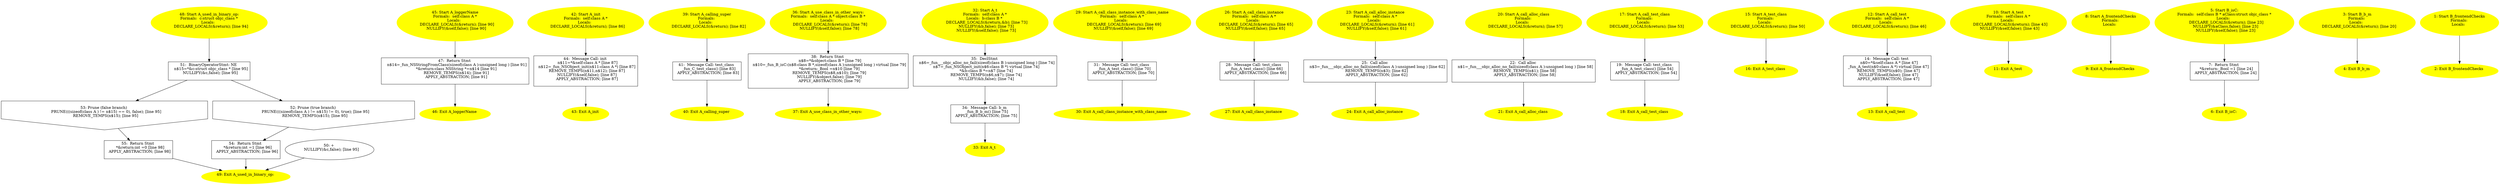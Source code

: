 digraph iCFG {
55 [label="55:  Return Stmt \n   *&return:int =0 [line 98]\n  APPLY_ABSTRACTION; [line 98]\n " shape="box"]
	

	 55 -> 49 ;
54 [label="54:  Return Stmt \n   *&return:int =1 [line 96]\n  APPLY_ABSTRACTION; [line 96]\n " shape="box"]
	

	 54 -> 49 ;
53 [label="53: Prune (false branch) \n   PRUNE(((sizeof(class A ) != n$15) == 0), false); [line 95]\n  REMOVE_TEMPS(n$15); [line 95]\n " shape="invhouse"]
	

	 53 -> 55 ;
52 [label="52: Prune (true branch) \n   PRUNE(((sizeof(class A ) != n$15) != 0), true); [line 95]\n  REMOVE_TEMPS(n$15); [line 95]\n " shape="invhouse"]
	

	 52 -> 54 ;
51 [label="51:  BinaryOperatorStmt: NE \n   n$15=*&c:struct objc_class * [line 95]\n  NULLIFY(&c,false); [line 95]\n " shape="box"]
	

	 51 -> 52 ;
	 51 -> 53 ;
50 [label="50: + \n   NULLIFY(&c,false); [line 95]\n " ]
	

	 50 -> 49 ;
49 [label="49: Exit A_used_in_binary_op: \n  " color=yellow style=filled]
	

48 [label="48: Start A_used_in_binary_op:\nFormals:  c:struct objc_class *\nLocals:  \n   DECLARE_LOCALS(&return); [line 94]\n " color=yellow style=filled]
	

	 48 -> 51 ;
47 [label="47:  Return Stmt \n   n$14=_fun_NSStringFromClass(sizeof(class A ):unsigned long ) [line 91]\n  *&return:class NSString *=n$14 [line 91]\n  REMOVE_TEMPS(n$14); [line 91]\n  APPLY_ABSTRACTION; [line 91]\n " shape="box"]
	

	 47 -> 46 ;
46 [label="46: Exit A_loggerName \n  " color=yellow style=filled]
	

45 [label="45: Start A_loggerName\nFormals:  self:class A *\nLocals:  \n   DECLARE_LOCALS(&return); [line 90]\n  NULLIFY(&self,false); [line 90]\n " color=yellow style=filled]
	

	 45 -> 47 ;
44 [label="44:  Message Call: init \n   n$11=*&self:class A * [line 87]\n  n$12=_fun_NSObject_init(n$11:class A *) [line 87]\n  REMOVE_TEMPS(n$11,n$12); [line 87]\n  NULLIFY(&self,false); [line 87]\n  APPLY_ABSTRACTION; [line 87]\n " shape="box"]
	

	 44 -> 43 ;
43 [label="43: Exit A_init \n  " color=yellow style=filled]
	

42 [label="42: Start A_init\nFormals:  self:class A *\nLocals:  \n   DECLARE_LOCALS(&return); [line 86]\n " color=yellow style=filled]
	

	 42 -> 44 ;
41 [label="41:  Message Call: test_class \n   _fun_C_test_class() [line 83]\n  APPLY_ABSTRACTION; [line 83]\n " shape="box"]
	

	 41 -> 40 ;
40 [label="40: Exit A_calling_super \n  " color=yellow style=filled]
	

39 [label="39: Start A_calling_super\nFormals: \nLocals:  \n   DECLARE_LOCALS(&return); [line 82]\n " color=yellow style=filled]
	

	 39 -> 41 ;
38 [label="38:  Return Stmt \n   n$8=*&object:class B * [line 79]\n  n$10=_fun_B_isC:(n$8:class B *,sizeof(class A ):unsigned long ) virtual [line 79]\n  *&return:_Bool =n$10 [line 79]\n  REMOVE_TEMPS(n$8,n$10); [line 79]\n  NULLIFY(&object,false); [line 79]\n  APPLY_ABSTRACTION; [line 79]\n " shape="box"]
	

	 38 -> 37 ;
37 [label="37: Exit A_use_class_in_other_ways: \n  " color=yellow style=filled]
	

36 [label="36: Start A_use_class_in_other_ways:\nFormals:  self:class A * object:class B *\nLocals:  \n   DECLARE_LOCALS(&return); [line 78]\n  NULLIFY(&self,false); [line 78]\n " color=yellow style=filled]
	

	 36 -> 38 ;
35 [label="35:  DeclStmt \n   n$6=_fun___objc_alloc_no_fail(sizeof(class B ):unsigned long ) [line 74]\n  n$7=_fun_NSObject_init(n$6:class B *) virtual [line 74]\n  *&b:class B *=n$7 [line 74]\n  REMOVE_TEMPS(n$6,n$7); [line 74]\n  NULLIFY(&b,false); [line 74]\n " shape="box"]
	

	 35 -> 34 ;
34 [label="34:  Message Call: b_m \n   _fun_B_b_m() [line 75]\n  APPLY_ABSTRACTION; [line 75]\n " shape="box"]
	

	 34 -> 33 ;
33 [label="33: Exit A_t \n  " color=yellow style=filled]
	

32 [label="32: Start A_t\nFormals:  self:class A *\nLocals:  b:class B * \n   DECLARE_LOCALS(&return,&b); [line 73]\n  NULLIFY(&b,false); [line 73]\n  NULLIFY(&self,false); [line 73]\n " color=yellow style=filled]
	

	 32 -> 35 ;
31 [label="31:  Message Call: test_class \n   _fun_A_test_class() [line 70]\n  APPLY_ABSTRACTION; [line 70]\n " shape="box"]
	

	 31 -> 30 ;
30 [label="30: Exit A_call_class_instance_with_class_name \n  " color=yellow style=filled]
	

29 [label="29: Start A_call_class_instance_with_class_name\nFormals:  self:class A *\nLocals:  \n   DECLARE_LOCALS(&return); [line 69]\n  NULLIFY(&self,false); [line 69]\n " color=yellow style=filled]
	

	 29 -> 31 ;
28 [label="28:  Message Call: test_class \n   _fun_A_test_class() [line 66]\n  APPLY_ABSTRACTION; [line 66]\n " shape="box"]
	

	 28 -> 27 ;
27 [label="27: Exit A_call_class_instance \n  " color=yellow style=filled]
	

26 [label="26: Start A_call_class_instance\nFormals:  self:class A *\nLocals:  \n   DECLARE_LOCALS(&return); [line 65]\n  NULLIFY(&self,false); [line 65]\n " color=yellow style=filled]
	

	 26 -> 28 ;
25 [label="25:  Call alloc \n   n$3=_fun___objc_alloc_no_fail(sizeof(class A ):unsigned long ) [line 62]\n  REMOVE_TEMPS(n$3); [line 62]\n  APPLY_ABSTRACTION; [line 62]\n " shape="box"]
	

	 25 -> 24 ;
24 [label="24: Exit A_call_alloc_instance \n  " color=yellow style=filled]
	

23 [label="23: Start A_call_alloc_instance\nFormals:  self:class A *\nLocals:  \n   DECLARE_LOCALS(&return); [line 61]\n  NULLIFY(&self,false); [line 61]\n " color=yellow style=filled]
	

	 23 -> 25 ;
22 [label="22:  Call alloc \n   n$1=_fun___objc_alloc_no_fail(sizeof(class A ):unsigned long ) [line 58]\n  REMOVE_TEMPS(n$1); [line 58]\n  APPLY_ABSTRACTION; [line 58]\n " shape="box"]
	

	 22 -> 21 ;
21 [label="21: Exit A_call_alloc_class \n  " color=yellow style=filled]
	

20 [label="20: Start A_call_alloc_class\nFormals: \nLocals:  \n   DECLARE_LOCALS(&return); [line 57]\n " color=yellow style=filled]
	

	 20 -> 22 ;
19 [label="19:  Message Call: test_class \n   _fun_A_test_class() [line 54]\n  APPLY_ABSTRACTION; [line 54]\n " shape="box"]
	

	 19 -> 18 ;
18 [label="18: Exit A_call_test_class \n  " color=yellow style=filled]
	

17 [label="17: Start A_call_test_class\nFormals: \nLocals:  \n   DECLARE_LOCALS(&return); [line 53]\n " color=yellow style=filled]
	

	 17 -> 19 ;
16 [label="16: Exit A_test_class \n  " color=yellow style=filled]
	

15 [label="15: Start A_test_class\nFormals: \nLocals:  \n   DECLARE_LOCALS(&return); [line 50]\n " color=yellow style=filled]
	

	 15 -> 16 ;
14 [label="14:  Message Call: test \n   n$0=*&self:class A * [line 47]\n  _fun_A_test(n$0:class A *) virtual [line 47]\n  REMOVE_TEMPS(n$0); [line 47]\n  NULLIFY(&self,false); [line 47]\n  APPLY_ABSTRACTION; [line 47]\n " shape="box"]
	

	 14 -> 13 ;
13 [label="13: Exit A_call_test \n  " color=yellow style=filled]
	

12 [label="12: Start A_call_test\nFormals:  self:class A *\nLocals:  \n   DECLARE_LOCALS(&return); [line 46]\n " color=yellow style=filled]
	

	 12 -> 14 ;
11 [label="11: Exit A_test \n  " color=yellow style=filled]
	

10 [label="10: Start A_test\nFormals:  self:class A *\nLocals:  \n   DECLARE_LOCALS(&return); [line 43]\n  NULLIFY(&self,false); [line 43]\n " color=yellow style=filled]
	

	 10 -> 11 ;
9 [label="9: Exit A_frontendChecks \n  " color=yellow style=filled]
	

8 [label="8: Start A_frontendChecks\nFormals: \nLocals:  \n  " color=yellow style=filled]
	

	 8 -> 9 ;
7 [label="7:  Return Stmt \n   *&return:_Bool =1 [line 24]\n  APPLY_ABSTRACTION; [line 24]\n " shape="box"]
	

	 7 -> 6 ;
6 [label="6: Exit B_isC: \n  " color=yellow style=filled]
	

5 [label="5: Start B_isC:\nFormals:  self:class B * aClass:struct objc_class *\nLocals:  \n   DECLARE_LOCALS(&return); [line 23]\n  NULLIFY(&aClass,false); [line 23]\n  NULLIFY(&self,false); [line 23]\n " color=yellow style=filled]
	

	 5 -> 7 ;
4 [label="4: Exit B_b_m \n  " color=yellow style=filled]
	

3 [label="3: Start B_b_m\nFormals: \nLocals:  \n   DECLARE_LOCALS(&return); [line 20]\n " color=yellow style=filled]
	

	 3 -> 4 ;
2 [label="2: Exit B_frontendChecks \n  " color=yellow style=filled]
	

1 [label="1: Start B_frontendChecks\nFormals: \nLocals:  \n  " color=yellow style=filled]
	

	 1 -> 2 ;
}
